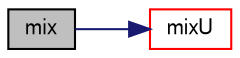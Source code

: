 digraph "mix"
{
  bgcolor="transparent";
  edge [fontname="FreeSans",fontsize="10",labelfontname="FreeSans",labelfontsize="10"];
  node [fontname="FreeSans",fontsize="10",shape=record];
  rankdir="LR";
  Node429 [label="mix",height=0.2,width=0.4,color="black", fillcolor="grey75", style="filled", fontcolor="black"];
  Node429 -> Node430 [color="midnightblue",fontsize="10",style="solid",fontname="FreeSans"];
  Node430 [label="mixU",height=0.2,width=0.4,color="red",URL="$a31190.html#a2db5aef5cb2e243e22eceff5560e798a"];
}
